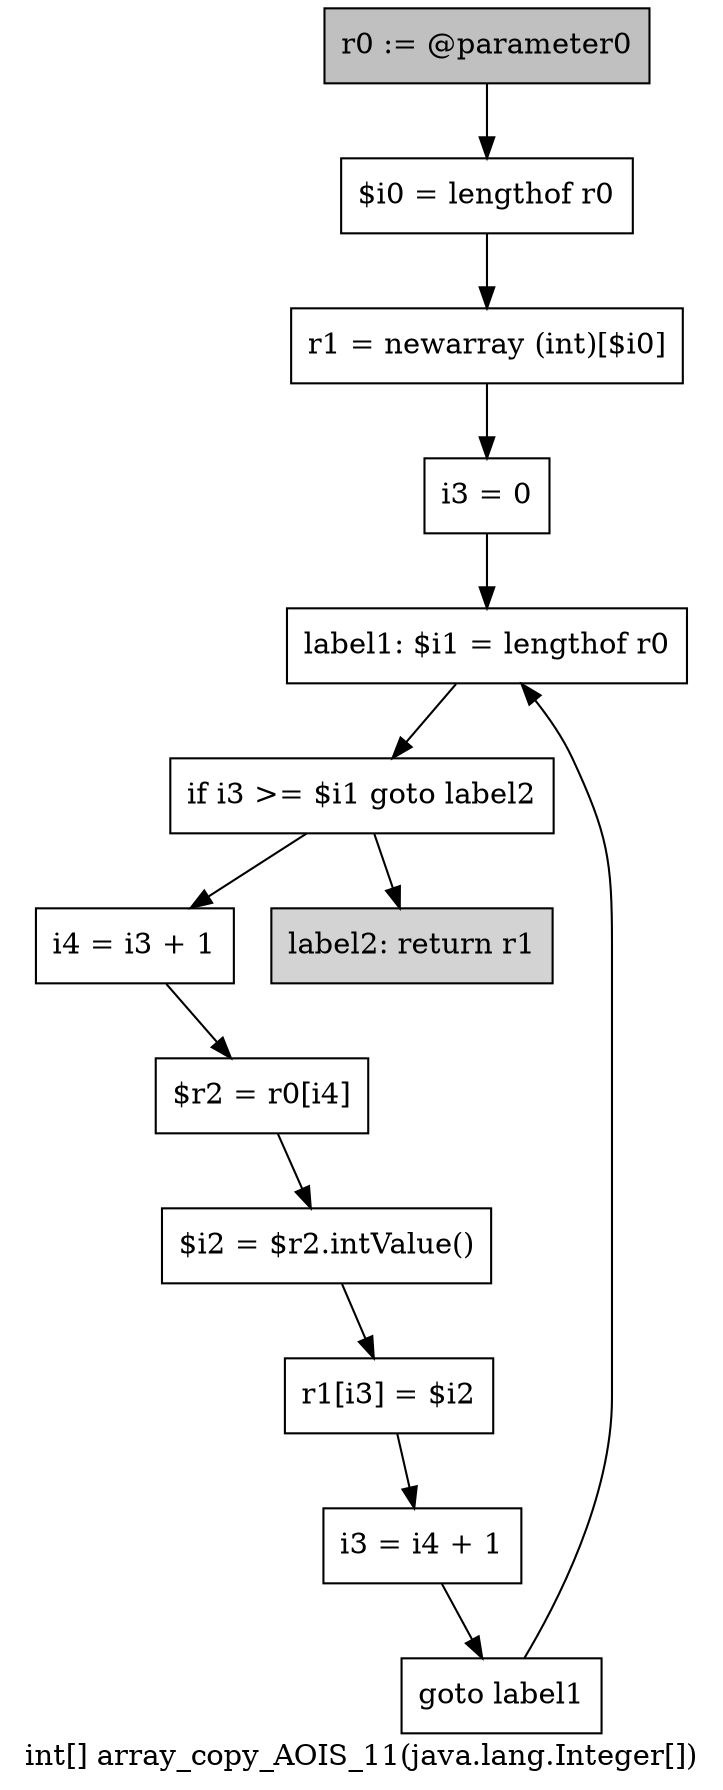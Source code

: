 digraph "int[] array_copy_AOIS_11(java.lang.Integer[])" {
    label="int[] array_copy_AOIS_11(java.lang.Integer[])";
    node [shape=box];
    "0" [style=filled,fillcolor=gray,label="r0 := @parameter0",];
    "1" [label="$i0 = lengthof r0",];
    "0"->"1";
    "2" [label="r1 = newarray (int)[$i0]",];
    "1"->"2";
    "3" [label="i3 = 0",];
    "2"->"3";
    "4" [label="label1: $i1 = lengthof r0",];
    "3"->"4";
    "5" [label="if i3 >= $i1 goto label2",];
    "4"->"5";
    "6" [label="i4 = i3 + 1",];
    "5"->"6";
    "12" [style=filled,fillcolor=lightgray,label="label2: return r1",];
    "5"->"12";
    "7" [label="$r2 = r0[i4]",];
    "6"->"7";
    "8" [label="$i2 = $r2.intValue()",];
    "7"->"8";
    "9" [label="r1[i3] = $i2",];
    "8"->"9";
    "10" [label="i3 = i4 + 1",];
    "9"->"10";
    "11" [label="goto label1",];
    "10"->"11";
    "11"->"4";
}
